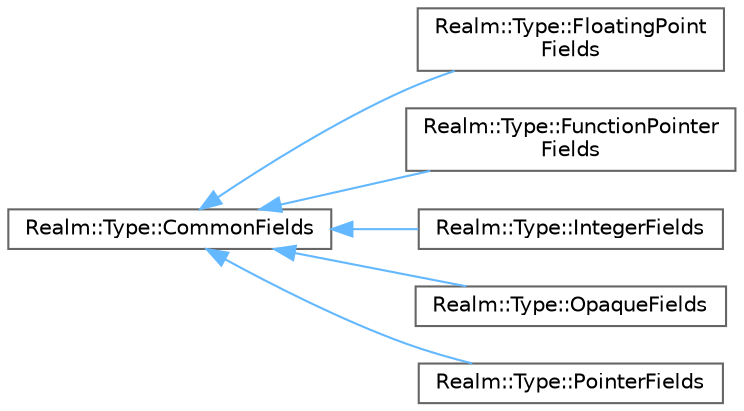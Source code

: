 digraph "Graphical Class Hierarchy"
{
 // LATEX_PDF_SIZE
  bgcolor="transparent";
  edge [fontname=Helvetica,fontsize=10,labelfontname=Helvetica,labelfontsize=10];
  node [fontname=Helvetica,fontsize=10,shape=box,height=0.2,width=0.4];
  rankdir="LR";
  Node0 [id="Node000000",label="Realm::Type::CommonFields",height=0.2,width=0.4,color="grey40", fillcolor="white", style="filled",URL="$structRealm_1_1Type_1_1CommonFields.html",tooltip=" "];
  Node0 -> Node1 [id="edge342_Node000000_Node000001",dir="back",color="steelblue1",style="solid",tooltip=" "];
  Node1 [id="Node000001",label="Realm::Type::FloatingPoint\lFields",height=0.2,width=0.4,color="grey40", fillcolor="white", style="filled",URL="$structRealm_1_1Type_1_1FloatingPointFields.html",tooltip=" "];
  Node0 -> Node2 [id="edge343_Node000000_Node000002",dir="back",color="steelblue1",style="solid",tooltip=" "];
  Node2 [id="Node000002",label="Realm::Type::FunctionPointer\lFields",height=0.2,width=0.4,color="grey40", fillcolor="white", style="filled",URL="$structRealm_1_1Type_1_1FunctionPointerFields.html",tooltip=" "];
  Node0 -> Node3 [id="edge344_Node000000_Node000003",dir="back",color="steelblue1",style="solid",tooltip=" "];
  Node3 [id="Node000003",label="Realm::Type::IntegerFields",height=0.2,width=0.4,color="grey40", fillcolor="white", style="filled",URL="$structRealm_1_1Type_1_1IntegerFields.html",tooltip=" "];
  Node0 -> Node4 [id="edge345_Node000000_Node000004",dir="back",color="steelblue1",style="solid",tooltip=" "];
  Node4 [id="Node000004",label="Realm::Type::OpaqueFields",height=0.2,width=0.4,color="grey40", fillcolor="white", style="filled",URL="$structRealm_1_1Type_1_1OpaqueFields.html",tooltip=" "];
  Node0 -> Node5 [id="edge346_Node000000_Node000005",dir="back",color="steelblue1",style="solid",tooltip=" "];
  Node5 [id="Node000005",label="Realm::Type::PointerFields",height=0.2,width=0.4,color="grey40", fillcolor="white", style="filled",URL="$structRealm_1_1Type_1_1PointerFields.html",tooltip=" "];
}
